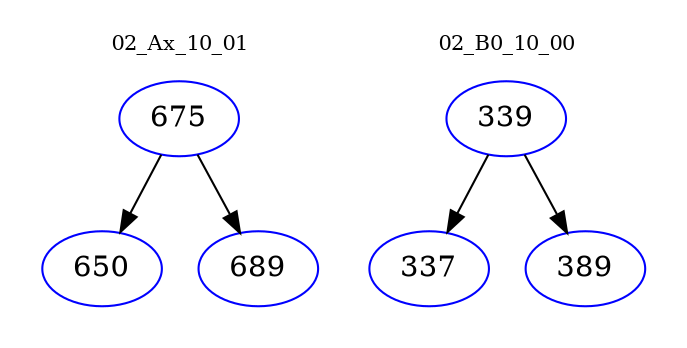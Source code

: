 digraph{
subgraph cluster_0 {
color = white
label = "02_Ax_10_01";
fontsize=10;
T0_675 [label="675", color="blue"]
T0_675 -> T0_650 [color="black"]
T0_650 [label="650", color="blue"]
T0_675 -> T0_689 [color="black"]
T0_689 [label="689", color="blue"]
}
subgraph cluster_1 {
color = white
label = "02_B0_10_00";
fontsize=10;
T1_339 [label="339", color="blue"]
T1_339 -> T1_337 [color="black"]
T1_337 [label="337", color="blue"]
T1_339 -> T1_389 [color="black"]
T1_389 [label="389", color="blue"]
}
}
